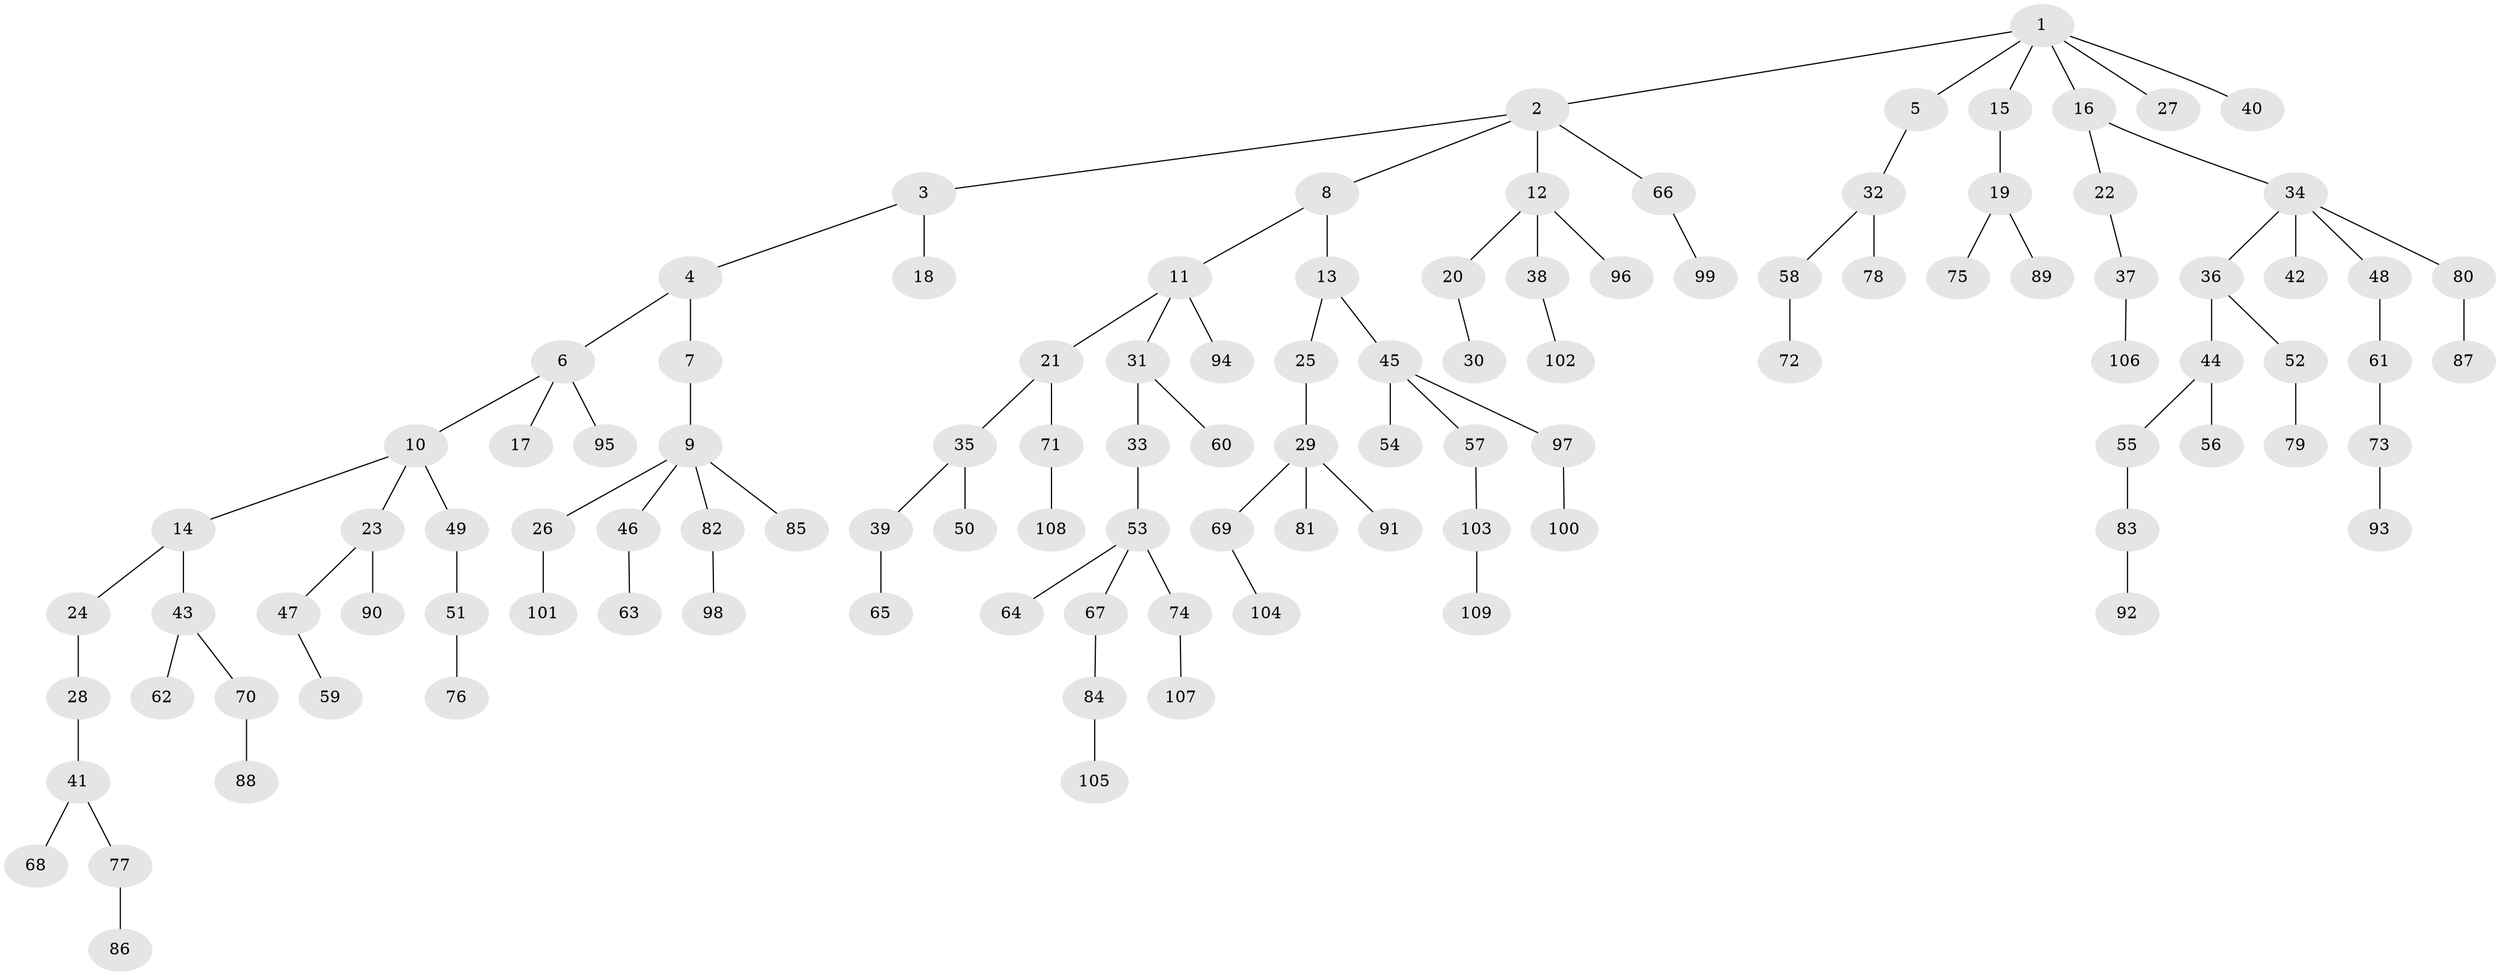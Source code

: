 // coarse degree distribution, {9: 0.014285714285714285, 4: 0.04285714285714286, 3: 0.21428571428571427, 2: 0.12857142857142856, 5: 0.04285714285714286, 1: 0.5571428571428572}
// Generated by graph-tools (version 1.1) at 2025/42/03/06/25 10:42:03]
// undirected, 109 vertices, 108 edges
graph export_dot {
graph [start="1"]
  node [color=gray90,style=filled];
  1;
  2;
  3;
  4;
  5;
  6;
  7;
  8;
  9;
  10;
  11;
  12;
  13;
  14;
  15;
  16;
  17;
  18;
  19;
  20;
  21;
  22;
  23;
  24;
  25;
  26;
  27;
  28;
  29;
  30;
  31;
  32;
  33;
  34;
  35;
  36;
  37;
  38;
  39;
  40;
  41;
  42;
  43;
  44;
  45;
  46;
  47;
  48;
  49;
  50;
  51;
  52;
  53;
  54;
  55;
  56;
  57;
  58;
  59;
  60;
  61;
  62;
  63;
  64;
  65;
  66;
  67;
  68;
  69;
  70;
  71;
  72;
  73;
  74;
  75;
  76;
  77;
  78;
  79;
  80;
  81;
  82;
  83;
  84;
  85;
  86;
  87;
  88;
  89;
  90;
  91;
  92;
  93;
  94;
  95;
  96;
  97;
  98;
  99;
  100;
  101;
  102;
  103;
  104;
  105;
  106;
  107;
  108;
  109;
  1 -- 2;
  1 -- 5;
  1 -- 15;
  1 -- 16;
  1 -- 27;
  1 -- 40;
  2 -- 3;
  2 -- 8;
  2 -- 12;
  2 -- 66;
  3 -- 4;
  3 -- 18;
  4 -- 6;
  4 -- 7;
  5 -- 32;
  6 -- 10;
  6 -- 17;
  6 -- 95;
  7 -- 9;
  8 -- 11;
  8 -- 13;
  9 -- 26;
  9 -- 46;
  9 -- 82;
  9 -- 85;
  10 -- 14;
  10 -- 23;
  10 -- 49;
  11 -- 21;
  11 -- 31;
  11 -- 94;
  12 -- 20;
  12 -- 38;
  12 -- 96;
  13 -- 25;
  13 -- 45;
  14 -- 24;
  14 -- 43;
  15 -- 19;
  16 -- 22;
  16 -- 34;
  19 -- 75;
  19 -- 89;
  20 -- 30;
  21 -- 35;
  21 -- 71;
  22 -- 37;
  23 -- 47;
  23 -- 90;
  24 -- 28;
  25 -- 29;
  26 -- 101;
  28 -- 41;
  29 -- 69;
  29 -- 81;
  29 -- 91;
  31 -- 33;
  31 -- 60;
  32 -- 58;
  32 -- 78;
  33 -- 53;
  34 -- 36;
  34 -- 42;
  34 -- 48;
  34 -- 80;
  35 -- 39;
  35 -- 50;
  36 -- 44;
  36 -- 52;
  37 -- 106;
  38 -- 102;
  39 -- 65;
  41 -- 68;
  41 -- 77;
  43 -- 62;
  43 -- 70;
  44 -- 55;
  44 -- 56;
  45 -- 54;
  45 -- 57;
  45 -- 97;
  46 -- 63;
  47 -- 59;
  48 -- 61;
  49 -- 51;
  51 -- 76;
  52 -- 79;
  53 -- 64;
  53 -- 67;
  53 -- 74;
  55 -- 83;
  57 -- 103;
  58 -- 72;
  61 -- 73;
  66 -- 99;
  67 -- 84;
  69 -- 104;
  70 -- 88;
  71 -- 108;
  73 -- 93;
  74 -- 107;
  77 -- 86;
  80 -- 87;
  82 -- 98;
  83 -- 92;
  84 -- 105;
  97 -- 100;
  103 -- 109;
}
